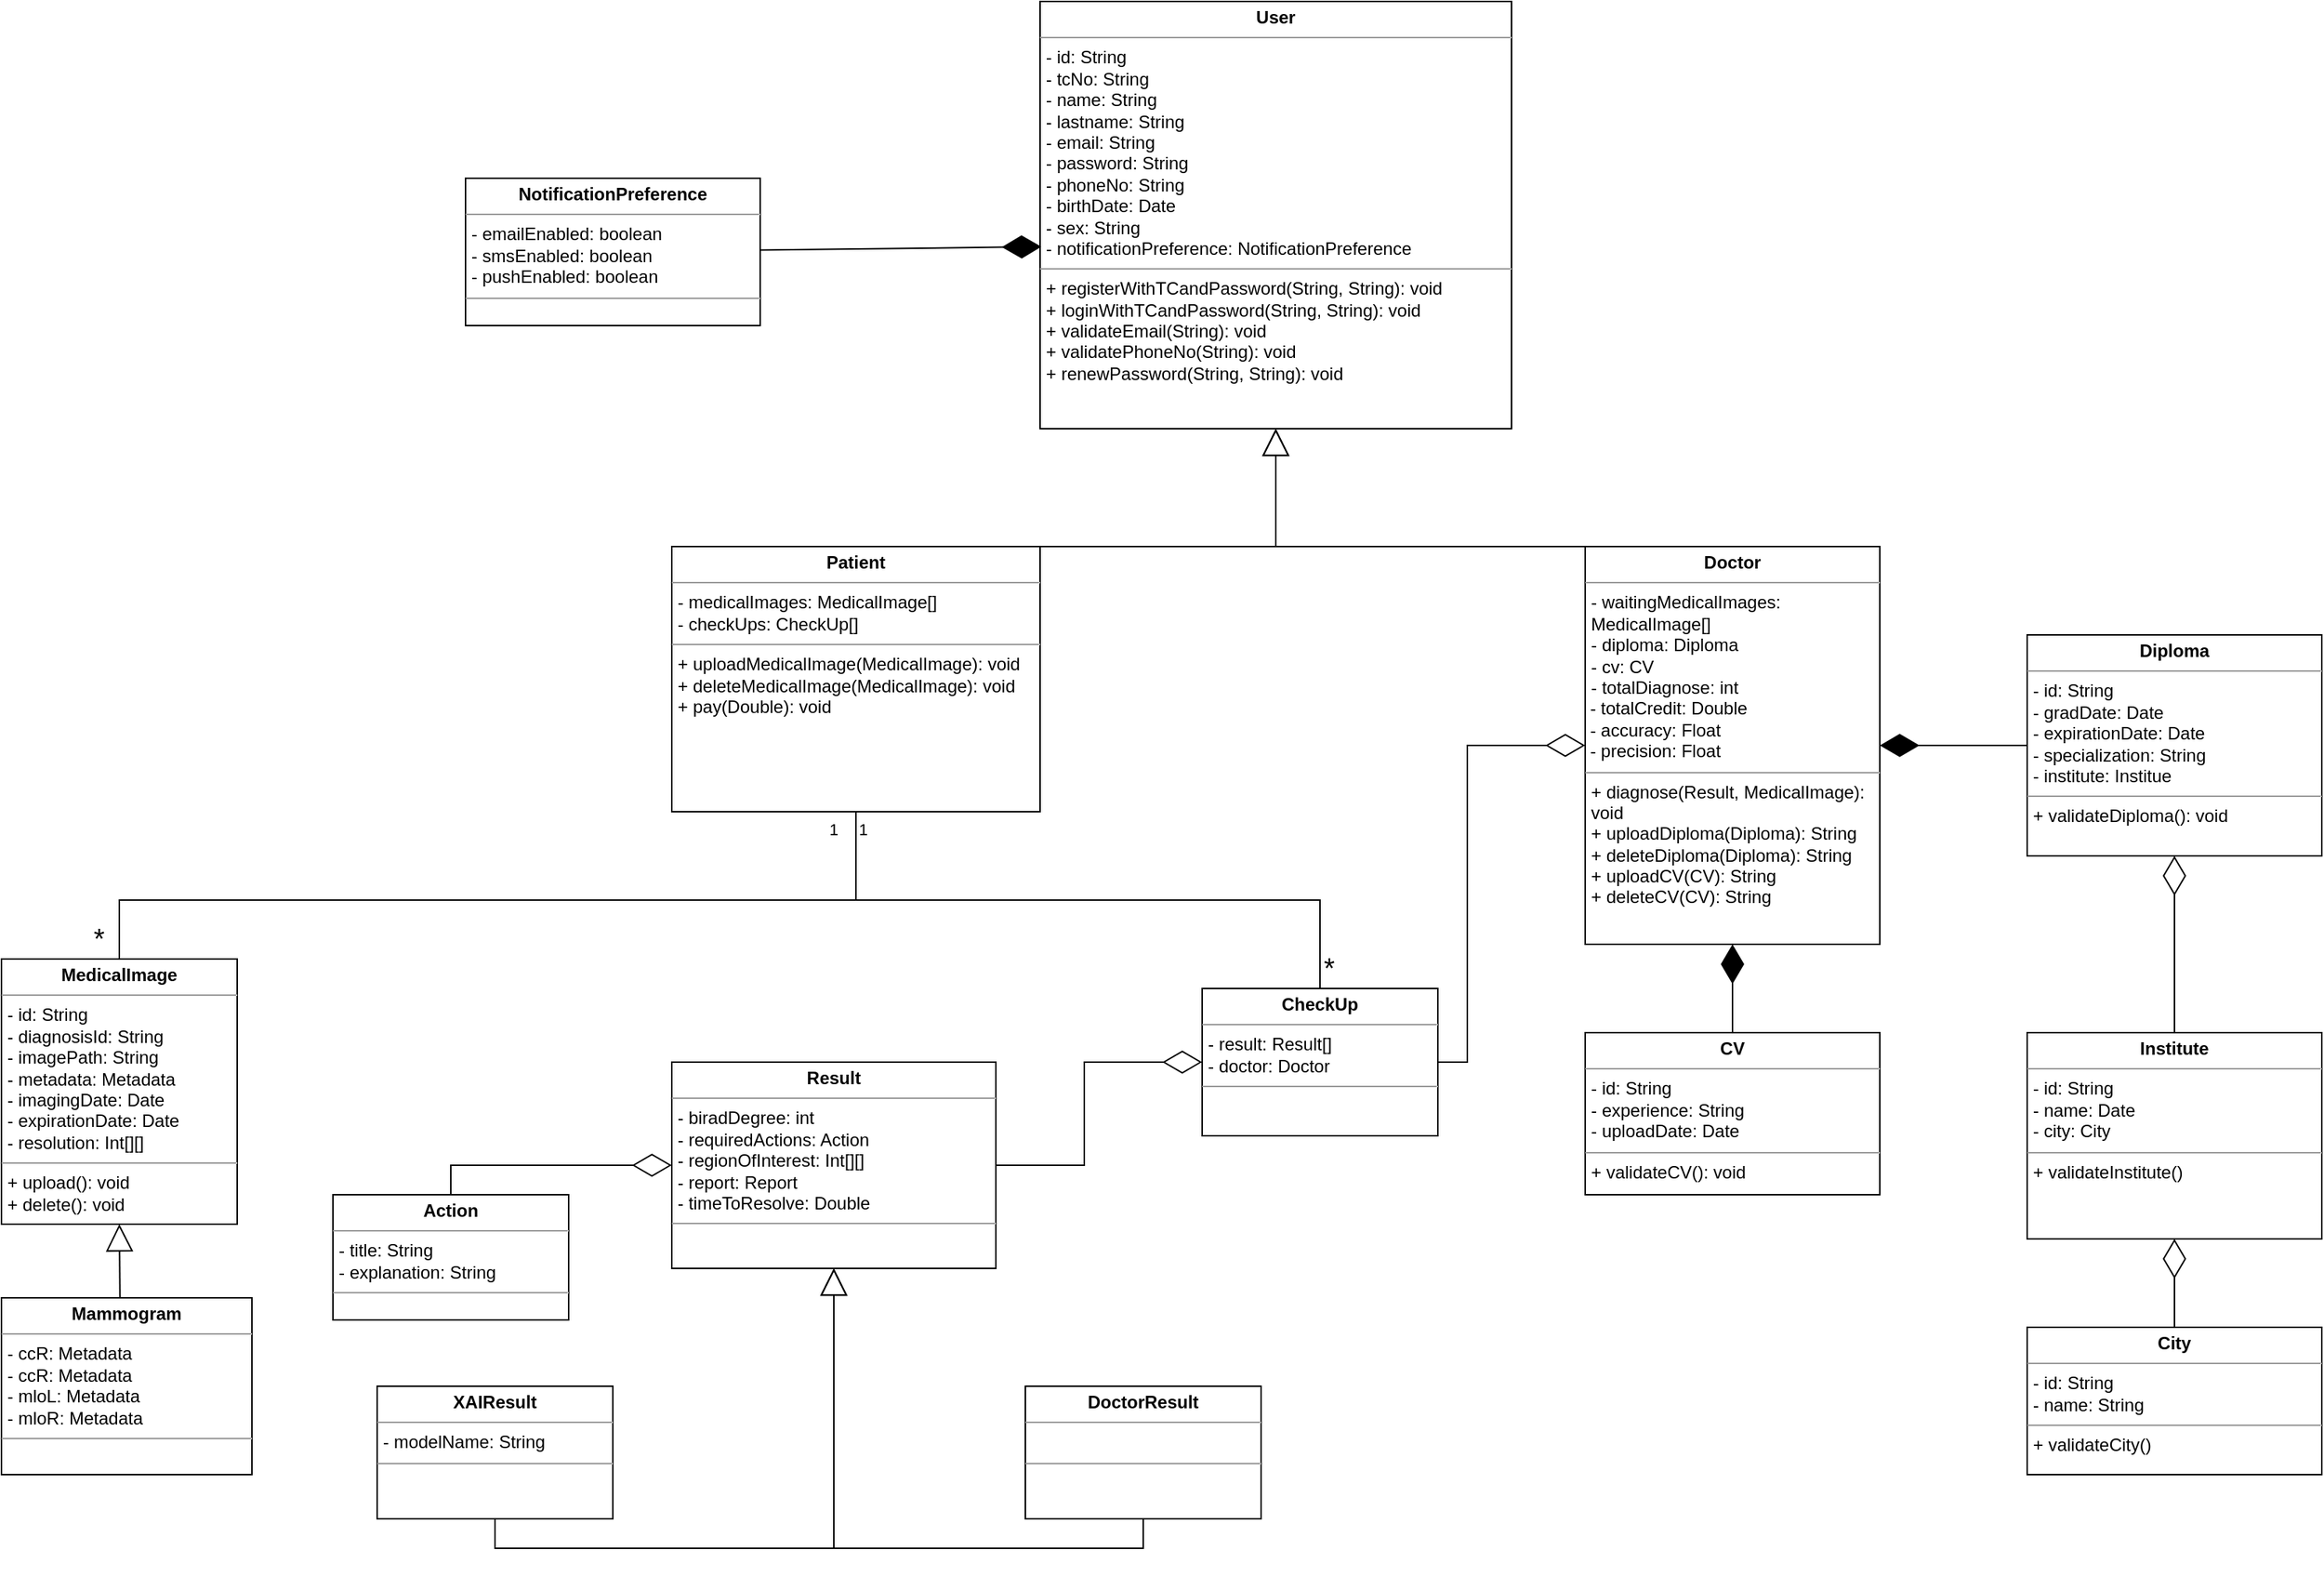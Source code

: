 <mxfile version="22.1.7" type="github">
  <diagram name="Page-1" id="C0edTxQISSR7YkT9q-Mf">
    <mxGraphModel dx="5473" dy="2136" grid="1" gridSize="10" guides="1" tooltips="1" connect="1" arrows="1" fold="1" page="1" pageScale="1" pageWidth="1169" pageHeight="827" background="none" math="0" shadow="0">
      <root>
        <mxCell id="0" />
        <mxCell id="1" parent="0" />
        <mxCell id="ESNyg1Bcx6jrkvFsVH8l-1" value="&lt;p style=&quot;margin:0px;margin-top:4px;text-align:center;&quot;&gt;&lt;b&gt;User&lt;/b&gt;&lt;/p&gt;&lt;hr size=&quot;1&quot;&gt;&lt;p style=&quot;margin:0px;margin-left:4px;&quot;&gt;- id: String&lt;/p&gt;&lt;p style=&quot;margin:0px;margin-left:4px;&quot;&gt;- tcNo: String&lt;/p&gt;&lt;p style=&quot;margin:0px;margin-left:4px;&quot;&gt;- name: String&lt;/p&gt;&lt;p style=&quot;margin:0px;margin-left:4px;&quot;&gt;- lastname: String&lt;/p&gt;&lt;p style=&quot;margin:0px;margin-left:4px;&quot;&gt;- email: String&lt;/p&gt;&lt;p style=&quot;margin:0px;margin-left:4px;&quot;&gt;- password: String&lt;/p&gt;&lt;p style=&quot;margin:0px;margin-left:4px;&quot;&gt;- phoneNo: String&lt;/p&gt;&lt;p style=&quot;margin:0px;margin-left:4px;&quot;&gt;- birthDate: Date&lt;/p&gt;&lt;p style=&quot;margin:0px;margin-left:4px;&quot;&gt;- sex: String&lt;/p&gt;&lt;p style=&quot;margin:0px;margin-left:4px;&quot;&gt;- notificationPreference: NotificationPreference&lt;/p&gt;&lt;hr size=&quot;1&quot;&gt;&lt;p style=&quot;margin:0px;margin-left:4px;&quot;&gt;+ registerWithTCandPassword(String, String): void&lt;/p&gt;&lt;p style=&quot;margin:0px;margin-left:4px;&quot;&gt;+ loginWithTCandPassword(String, String): void&lt;/p&gt;&lt;p style=&quot;margin:0px;margin-left:4px;&quot;&gt;+ validateEmail(String): void&lt;/p&gt;&lt;p style=&quot;margin:0px;margin-left:4px;&quot;&gt;+ validatePhoneNo(String): void&lt;/p&gt;&lt;p style=&quot;margin:0px;margin-left:4px;&quot;&gt;+ renewPassword(String, String): void&lt;/p&gt;" style="verticalAlign=top;align=left;overflow=fill;fontSize=12;fontFamily=Helvetica;html=1;whiteSpace=wrap;labelBackgroundColor=none;rounded=0;" parent="1" vertex="1">
          <mxGeometry x="-120" y="130" width="320" height="290" as="geometry" />
        </mxCell>
        <mxCell id="Ly5rTBsL9am8pRCTYatH-5" value="&lt;p style=&quot;margin:0px;margin-top:4px;text-align:center;&quot;&gt;&lt;b&gt;Doctor&lt;/b&gt;&lt;/p&gt;&lt;hr size=&quot;1&quot;&gt;&lt;p style=&quot;margin:0px;margin-left:4px;&quot;&gt;- waitingMedicalImages: MedicalImage[]&lt;/p&gt;&lt;p style=&quot;margin:0px;margin-left:4px;&quot;&gt;- diploma: Diploma&lt;/p&gt;&lt;p style=&quot;margin:0px;margin-left:4px;&quot;&gt;- cv: CV&lt;/p&gt;&lt;p style=&quot;margin:0px;margin-left:4px;&quot;&gt;- totalDiagnose: int&lt;/p&gt;&amp;nbsp;- totalCredit: Double&lt;br&gt;&amp;nbsp;- accuracy: Float&lt;br&gt;&amp;nbsp;- precision: Float&lt;br&gt;&lt;hr size=&quot;1&quot;&gt;&lt;p style=&quot;margin:0px;margin-left:4px;&quot;&gt;+ diagnose(Result, MedicalImage): void&lt;/p&gt;&lt;p style=&quot;margin:0px;margin-left:4px;&quot;&gt;+ uploadDiploma(Diploma): String&lt;/p&gt;&lt;p style=&quot;margin:0px;margin-left:4px;&quot;&gt;+ deleteDiploma(Diploma): String&lt;/p&gt;&lt;p style=&quot;border-color: var(--border-color); margin: 0px 0px 0px 4px;&quot;&gt;+ uploadCV(CV): String&lt;/p&gt;&lt;p style=&quot;border-color: var(--border-color); margin: 0px 0px 0px 4px;&quot;&gt;+ deleteCV(CV): String&lt;/p&gt;" style="verticalAlign=top;align=left;overflow=fill;fontSize=12;fontFamily=Helvetica;html=1;whiteSpace=wrap;labelBackgroundColor=none;rounded=0;" parent="1" vertex="1">
          <mxGeometry x="250" y="500" width="200" height="270" as="geometry" />
        </mxCell>
        <mxCell id="Ly5rTBsL9am8pRCTYatH-6" value="&lt;p style=&quot;margin:0px;margin-top:4px;text-align:center;&quot;&gt;&lt;b&gt;Patient&lt;/b&gt;&lt;/p&gt;&lt;hr size=&quot;1&quot;&gt;&lt;p style=&quot;margin:0px;margin-left:4px;&quot;&gt;- medicalImages: MedicalImage[]&lt;/p&gt;&lt;p style=&quot;margin:0px;margin-left:4px;&quot;&gt;- checkUps: CheckUp[]&lt;span style=&quot;background-color: initial;&quot;&gt;&lt;br&gt;&lt;/span&gt;&lt;/p&gt;&lt;hr size=&quot;1&quot;&gt;&lt;p style=&quot;margin:0px;margin-left:4px;&quot;&gt;+ uploadMedicalImage(MedicalImage): void&lt;/p&gt;&lt;p style=&quot;margin:0px;margin-left:4px;&quot;&gt;+ deleteMedicalImage(MedicalImage): void&lt;/p&gt;&lt;p style=&quot;margin:0px;margin-left:4px;&quot;&gt;+ pay(Double): void&lt;/p&gt;" style="verticalAlign=top;align=left;overflow=fill;fontSize=12;fontFamily=Helvetica;html=1;whiteSpace=wrap;labelBackgroundColor=none;rounded=0;" parent="1" vertex="1">
          <mxGeometry x="-370" y="500" width="250" height="180" as="geometry" />
        </mxCell>
        <mxCell id="Ly5rTBsL9am8pRCTYatH-11" value="&lt;p style=&quot;margin:0px;margin-top:4px;text-align:center;&quot;&gt;&lt;b&gt;NotificationPreference&lt;/b&gt;&lt;/p&gt;&lt;hr size=&quot;1&quot;&gt;&lt;p style=&quot;margin:0px;margin-left:4px;&quot;&gt;- emailEnabled: boolean&lt;/p&gt;&lt;p style=&quot;margin:0px;margin-left:4px;&quot;&gt;- smsEnabled: boolean&lt;/p&gt;&lt;p style=&quot;margin:0px;margin-left:4px;&quot;&gt;&lt;span style=&quot;background-color: initial;&quot;&gt;- pushEnabled: boolean&lt;/span&gt;&lt;/p&gt;&lt;hr size=&quot;1&quot;&gt;&lt;p style=&quot;margin:0px;margin-left:4px;&quot;&gt;&lt;br&gt;&lt;/p&gt;" style="verticalAlign=top;align=left;overflow=fill;fontSize=12;fontFamily=Helvetica;html=1;whiteSpace=wrap;labelBackgroundColor=none;rounded=0;" parent="1" vertex="1">
          <mxGeometry x="-510" y="250" width="200" height="100" as="geometry" />
        </mxCell>
        <mxCell id="P2__GVPc3QSUGddowUCa-7" value="" style="endArrow=diamondThin;endFill=1;endSize=24;html=1;rounded=0;entryX=0.003;entryY=0.574;entryDx=0;entryDy=0;entryPerimeter=0;labelBackgroundColor=none;fontColor=default;" parent="1" source="Ly5rTBsL9am8pRCTYatH-11" target="ESNyg1Bcx6jrkvFsVH8l-1" edge="1">
          <mxGeometry width="160" relative="1" as="geometry">
            <mxPoint x="310" y="338.14" as="sourcePoint" />
            <mxPoint x="102.88" y="341.85" as="targetPoint" />
          </mxGeometry>
        </mxCell>
        <mxCell id="P2__GVPc3QSUGddowUCa-8" value="&lt;p style=&quot;margin:0px;margin-top:4px;text-align:center;&quot;&gt;&lt;b&gt;CheckUp&lt;/b&gt;&lt;/p&gt;&lt;hr size=&quot;1&quot;&gt;&lt;p style=&quot;margin:0px;margin-left:4px;&quot;&gt;- result: Result[]&lt;/p&gt;&lt;p style=&quot;margin:0px;margin-left:4px;&quot;&gt;- doctor: Doctor&lt;/p&gt;&lt;hr size=&quot;1&quot;&gt;&lt;p style=&quot;margin:0px;margin-left:4px;&quot;&gt;&lt;br&gt;&lt;/p&gt;" style="verticalAlign=top;align=left;overflow=fill;fontSize=12;fontFamily=Helvetica;html=1;whiteSpace=wrap;labelBackgroundColor=none;rounded=0;" parent="1" vertex="1">
          <mxGeometry x="-10" y="800" width="160" height="100" as="geometry" />
        </mxCell>
        <mxCell id="P2__GVPc3QSUGddowUCa-9" value="&lt;p style=&quot;margin:0px;margin-top:4px;text-align:center;&quot;&gt;&lt;b&gt;MedicalImage&lt;/b&gt;&lt;/p&gt;&lt;hr size=&quot;1&quot;&gt;&lt;p style=&quot;margin:0px;margin-left:4px;&quot;&gt;- id: String&lt;/p&gt;&lt;p style=&quot;margin:0px;margin-left:4px;&quot;&gt;- diagnosisId: String&lt;/p&gt;&lt;p style=&quot;margin:0px;margin-left:4px;&quot;&gt;- imagePath: String&lt;/p&gt;&lt;p style=&quot;margin:0px;margin-left:4px;&quot;&gt;- metadata: Metadata&lt;/p&gt;&lt;p style=&quot;margin:0px;margin-left:4px;&quot;&gt;- imagingDate: Date&lt;/p&gt;&lt;p style=&quot;margin:0px;margin-left:4px;&quot;&gt;- expirationDate: Date&lt;/p&gt;&lt;p style=&quot;margin:0px;margin-left:4px;&quot;&gt;- resolution: Int[][]&lt;/p&gt;&lt;hr size=&quot;1&quot;&gt;&lt;p style=&quot;margin:0px;margin-left:4px;&quot;&gt;+ upload(): void&lt;/p&gt;&lt;p style=&quot;margin:0px;margin-left:4px;&quot;&gt;+ delete(): void&lt;/p&gt;" style="verticalAlign=top;align=left;overflow=fill;fontSize=12;fontFamily=Helvetica;html=1;whiteSpace=wrap;labelBackgroundColor=none;rounded=0;" parent="1" vertex="1">
          <mxGeometry x="-825" y="780" width="160" height="180" as="geometry" />
        </mxCell>
        <mxCell id="P2__GVPc3QSUGddowUCa-14" value="" style="endArrow=none;html=1;edgeStyle=orthogonalEdgeStyle;rounded=0;exitX=0.5;exitY=1;exitDx=0;exitDy=0;entryX=0.5;entryY=0;entryDx=0;entryDy=0;labelBackgroundColor=none;fontColor=default;" parent="1" source="Ly5rTBsL9am8pRCTYatH-6" target="P2__GVPc3QSUGddowUCa-8" edge="1">
          <mxGeometry relative="1" as="geometry">
            <mxPoint x="30" y="740" as="sourcePoint" />
            <mxPoint x="-10" y="900" as="targetPoint" />
          </mxGeometry>
        </mxCell>
        <mxCell id="P2__GVPc3QSUGddowUCa-15" value="1" style="edgeLabel;resizable=0;html=1;align=left;verticalAlign=bottom;labelBackgroundColor=none;rounded=0;" parent="P2__GVPc3QSUGddowUCa-14" connectable="0" vertex="1">
          <mxGeometry x="-1" relative="1" as="geometry">
            <mxPoint x="-20" y="20" as="offset" />
          </mxGeometry>
        </mxCell>
        <mxCell id="P2__GVPc3QSUGddowUCa-16" value="*" style="edgeLabel;resizable=0;html=1;align=right;verticalAlign=bottom;fontSize=19;labelBackgroundColor=none;rounded=0;" parent="P2__GVPc3QSUGddowUCa-14" connectable="0" vertex="1">
          <mxGeometry x="1" relative="1" as="geometry">
            <mxPoint x="10" as="offset" />
          </mxGeometry>
        </mxCell>
        <mxCell id="P2__GVPc3QSUGddowUCa-17" value="" style="endArrow=none;html=1;edgeStyle=orthogonalEdgeStyle;rounded=0;exitX=0.5;exitY=1;exitDx=0;exitDy=0;entryX=0.5;entryY=0;entryDx=0;entryDy=0;labelBackgroundColor=none;fontColor=default;" parent="1" source="Ly5rTBsL9am8pRCTYatH-6" target="P2__GVPc3QSUGddowUCa-9" edge="1">
          <mxGeometry relative="1" as="geometry">
            <mxPoint x="-4" y="720" as="sourcePoint" />
            <mxPoint x="200" y="800" as="targetPoint" />
            <Array as="points">
              <mxPoint x="-240" y="740" />
              <mxPoint x="80" y="740" />
            </Array>
          </mxGeometry>
        </mxCell>
        <mxCell id="P2__GVPc3QSUGddowUCa-18" value="1" style="edgeLabel;resizable=0;html=1;align=left;verticalAlign=bottom;labelBackgroundColor=none;rounded=0;" parent="P2__GVPc3QSUGddowUCa-17" connectable="0" vertex="1">
          <mxGeometry x="-1" relative="1" as="geometry">
            <mxPoint y="20" as="offset" />
          </mxGeometry>
        </mxCell>
        <mxCell id="P2__GVPc3QSUGddowUCa-19" value="*" style="edgeLabel;resizable=0;html=1;align=right;verticalAlign=bottom;fontSize=19;labelBackgroundColor=none;rounded=0;" parent="P2__GVPc3QSUGddowUCa-17" connectable="0" vertex="1">
          <mxGeometry x="1" relative="1" as="geometry">
            <mxPoint x="-10" as="offset" />
          </mxGeometry>
        </mxCell>
        <mxCell id="wbwyVopuhJfo_vuKF2Iz-1" value="&lt;p style=&quot;margin:0px;margin-top:4px;text-align:center;&quot;&gt;&lt;b&gt;Diploma&lt;/b&gt;&lt;/p&gt;&lt;hr size=&quot;1&quot;&gt;&lt;p style=&quot;margin:0px;margin-left:4px;&quot;&gt;- id: String&lt;/p&gt;&lt;p style=&quot;margin:0px;margin-left:4px;&quot;&gt;&lt;span style=&quot;background-color: initial;&quot;&gt;- gradDate: Date&amp;nbsp;&lt;/span&gt;&lt;/p&gt;&lt;p style=&quot;margin:0px;margin-left:4px;&quot;&gt;&lt;span style=&quot;background-color: initial;&quot;&gt;- expirationDate: Date&lt;/span&gt;&lt;/p&gt;&lt;p style=&quot;margin:0px;margin-left:4px;&quot;&gt;&lt;span style=&quot;background-color: initial;&quot;&gt;- specialization: String&lt;/span&gt;&lt;/p&gt;&lt;p style=&quot;margin:0px;margin-left:4px;&quot;&gt;&lt;span style=&quot;background-color: initial;&quot;&gt;- institute: Institue&lt;/span&gt;&lt;/p&gt;&lt;hr size=&quot;1&quot;&gt;&lt;p style=&quot;margin:0px;margin-left:4px;&quot;&gt;+ validateDiploma(): void&lt;/p&gt;" style="verticalAlign=top;align=left;overflow=fill;fontSize=12;fontFamily=Helvetica;html=1;whiteSpace=wrap;labelBackgroundColor=none;rounded=0;" parent="1" vertex="1">
          <mxGeometry x="550" y="560" width="200" height="150" as="geometry" />
        </mxCell>
        <mxCell id="wbwyVopuhJfo_vuKF2Iz-2" value="" style="endArrow=diamondThin;endFill=1;endSize=24;html=1;rounded=0;entryX=1;entryY=0.5;entryDx=0;entryDy=0;exitX=0;exitY=0.5;exitDx=0;exitDy=0;labelBackgroundColor=none;fontColor=default;" parent="1" source="wbwyVopuhJfo_vuKF2Iz-1" target="Ly5rTBsL9am8pRCTYatH-5" edge="1">
          <mxGeometry width="160" relative="1" as="geometry">
            <mxPoint x="350" y="673" as="sourcePoint" />
            <mxPoint x="541" y="670" as="targetPoint" />
          </mxGeometry>
        </mxCell>
        <mxCell id="wbwyVopuhJfo_vuKF2Iz-3" value="&lt;p style=&quot;margin:0px;margin-top:4px;text-align:center;&quot;&gt;&lt;b&gt;Institute&lt;/b&gt;&lt;/p&gt;&lt;hr size=&quot;1&quot;&gt;&lt;p style=&quot;margin:0px;margin-left:4px;&quot;&gt;- id: String&lt;/p&gt;&lt;p style=&quot;margin:0px;margin-left:4px;&quot;&gt;&lt;span style=&quot;background-color: initial;&quot;&gt;- name: Date&lt;/span&gt;&lt;/p&gt;&lt;p style=&quot;margin:0px;margin-left:4px;&quot;&gt;&lt;span style=&quot;background-color: initial;&quot;&gt;- city: City&amp;nbsp;&lt;/span&gt;&lt;/p&gt;&lt;hr size=&quot;1&quot;&gt;&lt;p style=&quot;margin:0px;margin-left:4px;&quot;&gt;+ validateInstitute()&lt;/p&gt;" style="verticalAlign=top;align=left;overflow=fill;fontSize=12;fontFamily=Helvetica;html=1;whiteSpace=wrap;labelBackgroundColor=none;rounded=0;" parent="1" vertex="1">
          <mxGeometry x="550" y="830" width="200" height="140" as="geometry" />
        </mxCell>
        <mxCell id="wbwyVopuhJfo_vuKF2Iz-5" value="&lt;p style=&quot;margin:0px;margin-top:4px;text-align:center;&quot;&gt;&lt;b&gt;City&lt;/b&gt;&lt;/p&gt;&lt;hr size=&quot;1&quot;&gt;&lt;p style=&quot;margin:0px;margin-left:4px;&quot;&gt;- id: String&lt;/p&gt;&lt;p style=&quot;margin:0px;margin-left:4px;&quot;&gt;&lt;span style=&quot;background-color: initial;&quot;&gt;- name: String&lt;/span&gt;&lt;/p&gt;&lt;hr size=&quot;1&quot;&gt;&lt;p style=&quot;margin:0px;margin-left:4px;&quot;&gt;+ validateCity()&lt;/p&gt;" style="verticalAlign=top;align=left;overflow=fill;fontSize=12;fontFamily=Helvetica;html=1;whiteSpace=wrap;labelBackgroundColor=none;rounded=0;" parent="1" vertex="1">
          <mxGeometry x="550" y="1030" width="200" height="100" as="geometry" />
        </mxCell>
        <mxCell id="wbwyVopuhJfo_vuKF2Iz-7" value="&lt;p style=&quot;margin:0px;margin-top:4px;text-align:center;&quot;&gt;&lt;b&gt;CV&lt;/b&gt;&lt;/p&gt;&lt;hr size=&quot;1&quot;&gt;&lt;p style=&quot;margin:0px;margin-left:4px;&quot;&gt;- id: String&lt;/p&gt;&lt;p style=&quot;margin:0px;margin-left:4px;&quot;&gt;&lt;span style=&quot;background-color: initial;&quot;&gt;- experience: String&amp;nbsp;&lt;/span&gt;&lt;/p&gt;&lt;p style=&quot;margin:0px;margin-left:4px;&quot;&gt;&lt;span style=&quot;background-color: initial;&quot;&gt;- uploadDate: Date&lt;/span&gt;&lt;/p&gt;&lt;hr size=&quot;1&quot;&gt;&lt;p style=&quot;margin:0px;margin-left:4px;&quot;&gt;+ validateCV(): void&lt;/p&gt;" style="verticalAlign=top;align=left;overflow=fill;fontSize=12;fontFamily=Helvetica;html=1;whiteSpace=wrap;labelBackgroundColor=none;rounded=0;" parent="1" vertex="1">
          <mxGeometry x="250" y="830" width="200" height="110" as="geometry" />
        </mxCell>
        <mxCell id="wbwyVopuhJfo_vuKF2Iz-9" value="" style="endArrow=diamondThin;endFill=1;endSize=24;html=1;rounded=0;entryX=0.5;entryY=1;entryDx=0;entryDy=0;exitX=0.5;exitY=0;exitDx=0;exitDy=0;labelBackgroundColor=none;fontColor=default;" parent="1" source="wbwyVopuhJfo_vuKF2Iz-7" target="Ly5rTBsL9am8pRCTYatH-5" edge="1">
          <mxGeometry width="160" relative="1" as="geometry">
            <mxPoint x="437.8" y="800" as="sourcePoint" />
            <mxPoint x="297.8" y="820" as="targetPoint" />
          </mxGeometry>
        </mxCell>
        <mxCell id="wbwyVopuhJfo_vuKF2Iz-10" value="&lt;p style=&quot;margin:0px;margin-top:4px;text-align:center;&quot;&gt;&lt;b&gt;Mammogram&lt;/b&gt;&lt;/p&gt;&lt;hr size=&quot;1&quot;&gt;&lt;p style=&quot;margin:0px;margin-left:4px;&quot;&gt;- ccR: Metadata&lt;/p&gt;&lt;p style=&quot;margin:0px;margin-left:4px;&quot;&gt;- ccR: Metadata&lt;/p&gt;&lt;p style=&quot;margin:0px;margin-left:4px;&quot;&gt;- mloL: Metadata&lt;/p&gt;&lt;p style=&quot;margin:0px;margin-left:4px;&quot;&gt;- mloR: Metadata&lt;/p&gt;&lt;hr size=&quot;1&quot;&gt;&lt;p style=&quot;margin:0px;margin-left:4px;&quot;&gt;&lt;br&gt;&lt;/p&gt;" style="verticalAlign=top;align=left;overflow=fill;fontSize=12;fontFamily=Helvetica;html=1;whiteSpace=wrap;labelBackgroundColor=none;rounded=0;" parent="1" vertex="1">
          <mxGeometry x="-825" y="1010" width="170" height="120" as="geometry" />
        </mxCell>
        <mxCell id="wbwyVopuhJfo_vuKF2Iz-17" value="" style="endArrow=diamondThin;endFill=0;endSize=24;html=1;rounded=0;entryX=0.5;entryY=1;entryDx=0;entryDy=0;exitX=0.5;exitY=0;exitDx=0;exitDy=0;labelBackgroundColor=none;fontColor=default;" parent="1" source="wbwyVopuhJfo_vuKF2Iz-3" target="wbwyVopuhJfo_vuKF2Iz-1" edge="1">
          <mxGeometry width="160" relative="1" as="geometry">
            <mxPoint x="340" y="760" as="sourcePoint" />
            <mxPoint x="500" y="760" as="targetPoint" />
          </mxGeometry>
        </mxCell>
        <mxCell id="wbwyVopuhJfo_vuKF2Iz-18" value="" style="endArrow=diamondThin;endFill=0;endSize=24;html=1;rounded=0;entryX=0.5;entryY=1;entryDx=0;entryDy=0;exitX=0.5;exitY=0;exitDx=0;exitDy=0;labelBackgroundColor=none;fontColor=default;" parent="1" source="wbwyVopuhJfo_vuKF2Iz-5" target="wbwyVopuhJfo_vuKF2Iz-3" edge="1">
          <mxGeometry width="160" relative="1" as="geometry">
            <mxPoint x="880" y="645" as="sourcePoint" />
            <mxPoint x="760" y="645" as="targetPoint" />
          </mxGeometry>
        </mxCell>
        <mxCell id="wbwyVopuhJfo_vuKF2Iz-21" value="" style="endArrow=block;endSize=16;endFill=0;html=1;rounded=0;entryX=0.5;entryY=1;entryDx=0;entryDy=0;exitX=0.5;exitY=0;exitDx=0;exitDy=0;labelBackgroundColor=none;fontColor=default;" parent="1" source="Ly5rTBsL9am8pRCTYatH-6" target="ESNyg1Bcx6jrkvFsVH8l-1" edge="1">
          <mxGeometry x="0.125" y="-70" width="160" relative="1" as="geometry">
            <mxPoint x="-110" y="540" as="sourcePoint" />
            <mxPoint x="50" y="540" as="targetPoint" />
            <Array as="points">
              <mxPoint x="40" y="500" />
            </Array>
            <mxPoint x="-1" as="offset" />
          </mxGeometry>
        </mxCell>
        <mxCell id="wbwyVopuhJfo_vuKF2Iz-23" value="" style="endArrow=block;endSize=16;endFill=0;html=1;rounded=0;entryX=0.5;entryY=1;entryDx=0;entryDy=0;exitX=0.5;exitY=0;exitDx=0;exitDy=0;labelBackgroundColor=none;fontColor=default;" parent="1" source="Ly5rTBsL9am8pRCTYatH-5" target="ESNyg1Bcx6jrkvFsVH8l-1" edge="1">
          <mxGeometry x="0.125" y="-70" width="160" relative="1" as="geometry">
            <mxPoint x="-100" y="550" as="sourcePoint" />
            <mxPoint x="50" y="430" as="targetPoint" />
            <mxPoint x="-1" as="offset" />
            <Array as="points">
              <mxPoint x="40" y="500" />
            </Array>
          </mxGeometry>
        </mxCell>
        <mxCell id="wbwyVopuhJfo_vuKF2Iz-25" value="&lt;p style=&quot;margin:0px;margin-top:4px;text-align:center;&quot;&gt;&lt;b&gt;Result&lt;/b&gt;&lt;/p&gt;&lt;hr size=&quot;1&quot;&gt;&lt;p style=&quot;margin:0px;margin-left:4px;&quot;&gt;- biradDegree: int&lt;/p&gt;&lt;p style=&quot;margin:0px;margin-left:4px;&quot;&gt;- requiredActions: Action&amp;nbsp;&lt;/p&gt;&lt;p style=&quot;margin:0px;margin-left:4px;&quot;&gt;- regionOfInterest: Int[][]&lt;/p&gt;&lt;p style=&quot;margin:0px;margin-left:4px;&quot;&gt;- report: Report&amp;nbsp;&lt;/p&gt;&lt;p style=&quot;margin:0px;margin-left:4px;&quot;&gt;- timeToResolve: Double&lt;/p&gt;&lt;hr size=&quot;1&quot;&gt;&lt;p style=&quot;margin:0px;margin-left:4px;&quot;&gt;&lt;br&gt;&lt;/p&gt;" style="verticalAlign=top;align=left;overflow=fill;fontSize=12;fontFamily=Helvetica;html=1;whiteSpace=wrap;labelBackgroundColor=none;rounded=0;" parent="1" vertex="1">
          <mxGeometry x="-370" y="850" width="220" height="140" as="geometry" />
        </mxCell>
        <mxCell id="wbwyVopuhJfo_vuKF2Iz-30" value="" style="endArrow=diamondThin;endFill=0;endSize=24;html=1;rounded=0;exitX=1;exitY=0.5;exitDx=0;exitDy=0;entryX=0;entryY=0.5;entryDx=0;entryDy=0;labelBackgroundColor=none;fontColor=default;" parent="1" source="P2__GVPc3QSUGddowUCa-8" target="Ly5rTBsL9am8pRCTYatH-5" edge="1">
          <mxGeometry width="160" relative="1" as="geometry">
            <mxPoint x="-170" y="750" as="sourcePoint" />
            <mxPoint x="247" y="614" as="targetPoint" />
            <Array as="points">
              <mxPoint x="170" y="850" />
              <mxPoint x="170" y="635" />
            </Array>
          </mxGeometry>
        </mxCell>
        <mxCell id="wbwyVopuhJfo_vuKF2Iz-31" value="" style="endArrow=diamondThin;endFill=0;endSize=24;html=1;rounded=0;exitX=1;exitY=0.5;exitDx=0;exitDy=0;entryX=0;entryY=0.5;entryDx=0;entryDy=0;labelBackgroundColor=none;fontColor=default;" parent="1" source="wbwyVopuhJfo_vuKF2Iz-25" target="P2__GVPc3QSUGddowUCa-8" edge="1">
          <mxGeometry width="160" relative="1" as="geometry">
            <mxPoint x="-60" y="920" as="sourcePoint" />
            <mxPoint x="60" y="900" as="targetPoint" />
            <Array as="points">
              <mxPoint x="-90" y="920" />
              <mxPoint x="-90" y="850" />
            </Array>
          </mxGeometry>
        </mxCell>
        <mxCell id="hETQfLVwXvhiqPciw-ME-1" value="&lt;p style=&quot;margin:0px;margin-top:4px;text-align:center;&quot;&gt;&lt;b&gt;Action&lt;/b&gt;&lt;/p&gt;&lt;hr size=&quot;1&quot;&gt;&lt;p style=&quot;margin:0px;margin-left:4px;&quot;&gt;- title: String&lt;/p&gt;&lt;p style=&quot;margin:0px;margin-left:4px;&quot;&gt;- explanation: String&amp;nbsp;&lt;/p&gt;&lt;hr size=&quot;1&quot;&gt;&lt;p style=&quot;margin:0px;margin-left:4px;&quot;&gt;&lt;br&gt;&lt;/p&gt;" style="verticalAlign=top;align=left;overflow=fill;fontSize=12;fontFamily=Helvetica;html=1;whiteSpace=wrap;labelBackgroundColor=none;rounded=0;" parent="1" vertex="1">
          <mxGeometry x="-600" y="940" width="160" height="85" as="geometry" />
        </mxCell>
        <mxCell id="hETQfLVwXvhiqPciw-ME-2" value="" style="endArrow=diamondThin;endFill=0;endSize=24;html=1;rounded=0;entryX=0;entryY=0.5;entryDx=0;entryDy=0;exitX=0.5;exitY=0;exitDx=0;exitDy=0;labelBackgroundColor=none;fontColor=default;" parent="1" source="hETQfLVwXvhiqPciw-ME-1" target="wbwyVopuhJfo_vuKF2Iz-25" edge="1">
          <mxGeometry width="160" relative="1" as="geometry">
            <mxPoint x="-310" y="930" as="sourcePoint" />
            <mxPoint x="-150" y="930" as="targetPoint" />
            <Array as="points">
              <mxPoint x="-520" y="920" />
            </Array>
          </mxGeometry>
        </mxCell>
        <mxCell id="hETQfLVwXvhiqPciw-ME-3" value="&lt;p style=&quot;margin:0px;margin-top:4px;text-align:center;&quot;&gt;&lt;b&gt;XAIResult&lt;/b&gt;&lt;/p&gt;&lt;hr size=&quot;1&quot;&gt;&lt;p style=&quot;margin:0px;margin-left:4px;&quot;&gt;- modelName: String&lt;/p&gt;&lt;hr size=&quot;1&quot;&gt;&lt;p style=&quot;margin:0px;margin-left:4px;&quot;&gt;&lt;br&gt;&lt;/p&gt;" style="verticalAlign=top;align=left;overflow=fill;fontSize=12;fontFamily=Helvetica;html=1;whiteSpace=wrap;labelBackgroundColor=none;rounded=0;" parent="1" vertex="1">
          <mxGeometry x="-570" y="1070" width="160" height="90" as="geometry" />
        </mxCell>
        <mxCell id="hETQfLVwXvhiqPciw-ME-4" value="&lt;p style=&quot;margin:0px;margin-top:4px;text-align:center;&quot;&gt;&lt;b&gt;DoctorResult&lt;/b&gt;&lt;/p&gt;&lt;hr size=&quot;1&quot;&gt;&lt;p style=&quot;margin:0px;margin-left:4px;&quot;&gt;&lt;br&gt;&lt;/p&gt;&lt;hr size=&quot;1&quot;&gt;&lt;p style=&quot;margin:0px;margin-left:4px;&quot;&gt;&lt;br&gt;&lt;/p&gt;" style="verticalAlign=top;align=left;overflow=fill;fontSize=12;fontFamily=Helvetica;html=1;whiteSpace=wrap;labelBackgroundColor=none;rounded=0;" parent="1" vertex="1">
          <mxGeometry x="-130" y="1070" width="160" height="90" as="geometry" />
        </mxCell>
        <mxCell id="hETQfLVwXvhiqPciw-ME-6" value="" style="endArrow=block;endSize=16;endFill=0;html=1;rounded=0;exitX=0.5;exitY=1;exitDx=0;exitDy=0;entryX=0.5;entryY=1;entryDx=0;entryDy=0;labelBackgroundColor=none;fontColor=default;" parent="1" source="hETQfLVwXvhiqPciw-ME-3" target="wbwyVopuhJfo_vuKF2Iz-25" edge="1">
          <mxGeometry x="0.125" y="-70" width="160" relative="1" as="geometry">
            <mxPoint x="-120" y="1220" as="sourcePoint" />
            <mxPoint x="-160" y="1050" as="targetPoint" />
            <mxPoint x="-1" as="offset" />
            <Array as="points">
              <mxPoint x="-490" y="1180" />
              <mxPoint x="-260" y="1180" />
            </Array>
          </mxGeometry>
        </mxCell>
        <mxCell id="hETQfLVwXvhiqPciw-ME-7" value="" style="endArrow=block;endSize=16;endFill=0;html=1;rounded=0;exitX=0.5;exitY=1;exitDx=0;exitDy=0;entryX=0.5;entryY=1;entryDx=0;entryDy=0;labelBackgroundColor=none;fontColor=default;" parent="1" edge="1" target="wbwyVopuhJfo_vuKF2Iz-25" source="hETQfLVwXvhiqPciw-ME-4">
          <mxGeometry x="0.125" y="-70" width="160" relative="1" as="geometry">
            <mxPoint x="236.22" y="1220" as="sourcePoint" />
            <mxPoint x="60" y="1160.98" as="targetPoint" />
            <mxPoint x="-1" as="offset" />
            <Array as="points">
              <mxPoint x="-50" y="1180" />
              <mxPoint x="-260" y="1180" />
            </Array>
          </mxGeometry>
        </mxCell>
        <mxCell id="WsG4ANspZx5vxBFJpZgR-2" value="" style="endArrow=block;endSize=16;endFill=0;html=1;rounded=0;exitX=0.473;exitY=0.002;exitDx=0;exitDy=0;entryX=0.5;entryY=1;entryDx=0;entryDy=0;exitPerimeter=0;" edge="1" parent="1" source="wbwyVopuhJfo_vuKF2Iz-10" target="P2__GVPc3QSUGddowUCa-9">
          <mxGeometry x="-0.212" y="-55" width="160" relative="1" as="geometry">
            <mxPoint x="-690" y="960" as="sourcePoint" />
            <mxPoint x="-530" y="960" as="targetPoint" />
            <mxPoint as="offset" />
          </mxGeometry>
        </mxCell>
      </root>
    </mxGraphModel>
  </diagram>
</mxfile>
